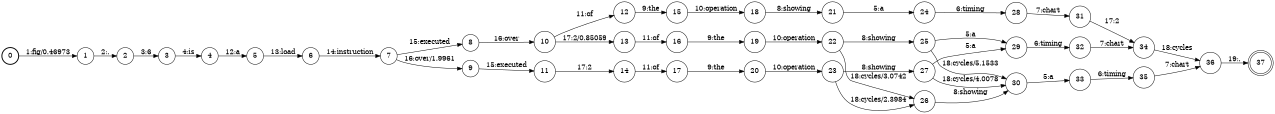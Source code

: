 digraph FST {
rankdir = LR;
size = "8.5,11";
label = "";
center = 1;
orientation = Portrait;
ranksep = "0.4";
nodesep = "0.25";
0 [label = "0", shape = circle, style = bold, fontsize = 14]
	0 -> 1 [label = "1:fig/0.46973", fontsize = 14];
1 [label = "1", shape = circle, style = solid, fontsize = 14]
	1 -> 2 [label = "2:.", fontsize = 14];
2 [label = "2", shape = circle, style = solid, fontsize = 14]
	2 -> 3 [label = "3:6", fontsize = 14];
3 [label = "3", shape = circle, style = solid, fontsize = 14]
	3 -> 4 [label = "4:is", fontsize = 14];
4 [label = "4", shape = circle, style = solid, fontsize = 14]
	4 -> 5 [label = "12:a", fontsize = 14];
5 [label = "5", shape = circle, style = solid, fontsize = 14]
	5 -> 6 [label = "13:load", fontsize = 14];
6 [label = "6", shape = circle, style = solid, fontsize = 14]
	6 -> 7 [label = "14:instruction", fontsize = 14];
7 [label = "7", shape = circle, style = solid, fontsize = 14]
	7 -> 8 [label = "15:executed", fontsize = 14];
	7 -> 9 [label = "16:over/1.9961", fontsize = 14];
8 [label = "8", shape = circle, style = solid, fontsize = 14]
	8 -> 10 [label = "16:over", fontsize = 14];
9 [label = "9", shape = circle, style = solid, fontsize = 14]
	9 -> 11 [label = "15:executed", fontsize = 14];
10 [label = "10", shape = circle, style = solid, fontsize = 14]
	10 -> 12 [label = "11:of", fontsize = 14];
	10 -> 13 [label = "17:2/0.85059", fontsize = 14];
11 [label = "11", shape = circle, style = solid, fontsize = 14]
	11 -> 14 [label = "17:2", fontsize = 14];
12 [label = "12", shape = circle, style = solid, fontsize = 14]
	12 -> 15 [label = "9:the", fontsize = 14];
13 [label = "13", shape = circle, style = solid, fontsize = 14]
	13 -> 16 [label = "11:of", fontsize = 14];
14 [label = "14", shape = circle, style = solid, fontsize = 14]
	14 -> 17 [label = "11:of", fontsize = 14];
15 [label = "15", shape = circle, style = solid, fontsize = 14]
	15 -> 18 [label = "10:operation", fontsize = 14];
16 [label = "16", shape = circle, style = solid, fontsize = 14]
	16 -> 19 [label = "9:the", fontsize = 14];
17 [label = "17", shape = circle, style = solid, fontsize = 14]
	17 -> 20 [label = "9:the", fontsize = 14];
18 [label = "18", shape = circle, style = solid, fontsize = 14]
	18 -> 21 [label = "8:showing", fontsize = 14];
19 [label = "19", shape = circle, style = solid, fontsize = 14]
	19 -> 22 [label = "10:operation", fontsize = 14];
20 [label = "20", shape = circle, style = solid, fontsize = 14]
	20 -> 23 [label = "10:operation", fontsize = 14];
21 [label = "21", shape = circle, style = solid, fontsize = 14]
	21 -> 24 [label = "5:a", fontsize = 14];
22 [label = "22", shape = circle, style = solid, fontsize = 14]
	22 -> 25 [label = "8:showing", fontsize = 14];
	22 -> 26 [label = "18:cycles/3.0742", fontsize = 14];
23 [label = "23", shape = circle, style = solid, fontsize = 14]
	23 -> 27 [label = "8:showing", fontsize = 14];
	23 -> 26 [label = "18:cycles/2.3984", fontsize = 14];
24 [label = "24", shape = circle, style = solid, fontsize = 14]
	24 -> 28 [label = "6:timing", fontsize = 14];
25 [label = "25", shape = circle, style = solid, fontsize = 14]
	25 -> 29 [label = "5:a", fontsize = 14];
	25 -> 30 [label = "18:cycles/5.1533", fontsize = 14];
26 [label = "26", shape = circle, style = solid, fontsize = 14]
	26 -> 30 [label = "8:showing", fontsize = 14];
27 [label = "27", shape = circle, style = solid, fontsize = 14]
	27 -> 29 [label = "5:a", fontsize = 14];
	27 -> 30 [label = "18:cycles/4.0078", fontsize = 14];
28 [label = "28", shape = circle, style = solid, fontsize = 14]
	28 -> 31 [label = "7:chart", fontsize = 14];
29 [label = "29", shape = circle, style = solid, fontsize = 14]
	29 -> 32 [label = "6:timing", fontsize = 14];
30 [label = "30", shape = circle, style = solid, fontsize = 14]
	30 -> 33 [label = "5:a", fontsize = 14];
31 [label = "31", shape = circle, style = solid, fontsize = 14]
	31 -> 34 [label = "17:2", fontsize = 14];
32 [label = "32", shape = circle, style = solid, fontsize = 14]
	32 -> 34 [label = "7:chart", fontsize = 14];
33 [label = "33", shape = circle, style = solid, fontsize = 14]
	33 -> 35 [label = "6:timing", fontsize = 14];
34 [label = "34", shape = circle, style = solid, fontsize = 14]
	34 -> 36 [label = "18:cycles", fontsize = 14];
35 [label = "35", shape = circle, style = solid, fontsize = 14]
	35 -> 36 [label = "7:chart", fontsize = 14];
36 [label = "36", shape = circle, style = solid, fontsize = 14]
	36 -> 37 [label = "19:.", fontsize = 14];
37 [label = "37", shape = doublecircle, style = solid, fontsize = 14]
}
